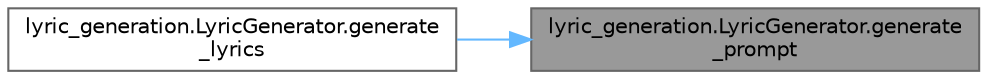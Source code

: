 digraph "lyric_generation.LyricGenerator.generate_prompt"
{
 // LATEX_PDF_SIZE
  bgcolor="transparent";
  edge [fontname=Helvetica,fontsize=10,labelfontname=Helvetica,labelfontsize=10];
  node [fontname=Helvetica,fontsize=10,shape=box,height=0.2,width=0.4];
  rankdir="RL";
  Node1 [id="Node000001",label="lyric_generation.LyricGenerator.generate\l_prompt",height=0.2,width=0.4,color="gray40", fillcolor="grey60", style="filled", fontcolor="black",tooltip=" "];
  Node1 -> Node2 [id="edge1_Node000001_Node000002",dir="back",color="steelblue1",style="solid",tooltip=" "];
  Node2 [id="Node000002",label="lyric_generation.LyricGenerator.generate\l_lyrics",height=0.2,width=0.4,color="grey40", fillcolor="white", style="filled",URL="$classlyric__generation_1_1_lyric_generator.html#a9bf3e5cb828d7c60d0b0846efd792683",tooltip=" "];
}
